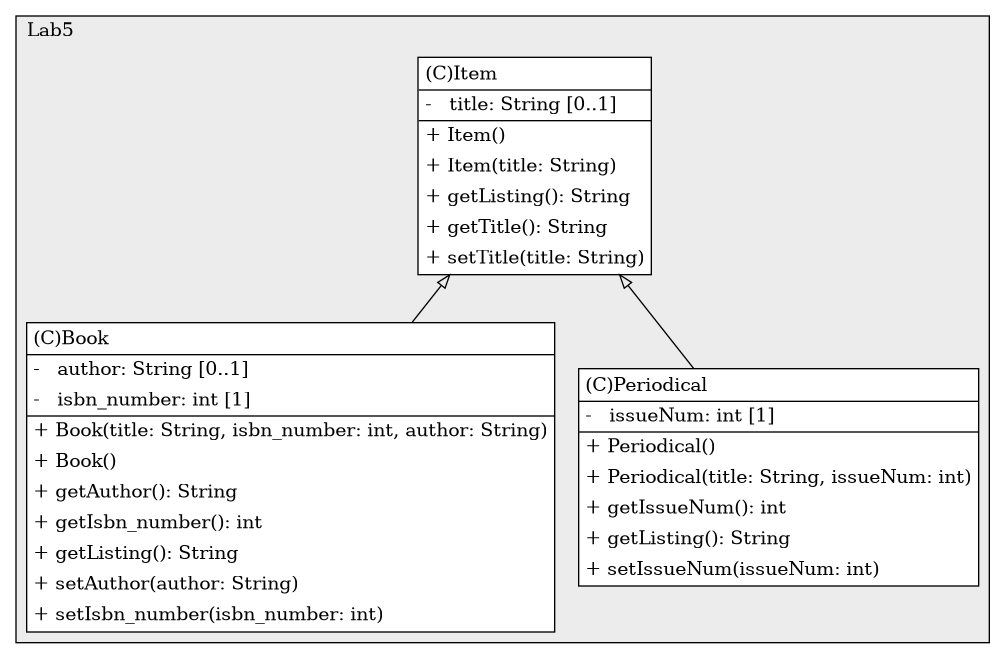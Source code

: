 @startuml

/' diagram meta data start
config=StructureConfiguration;
{
  "projectClassification": {
    "searchMode": "OpenProject", // OpenProject, AllProjects
    "includedProjects": "",
    "pathEndKeywords": "*.impl",
    "isClientPath": "",
    "isClientName": "",
    "isTestPath": "",
    "isTestName": "",
    "isMappingPath": "",
    "isMappingName": "",
    "isDataAccessPath": "",
    "isDataAccessName": "",
    "isDataStructurePath": "",
    "isDataStructureName": "",
    "isInterfaceStructuresPath": "",
    "isInterfaceStructuresName": "",
    "isEntryPointPath": "",
    "isEntryPointName": "",
    "treatFinalFieldsAsMandatory": false
  },
  "graphRestriction": {
    "classPackageExcludeFilter": "",
    "classPackageIncludeFilter": "",
    "classNameExcludeFilter": "Driver",
    "classNameIncludeFilter": "",
    "methodNameExcludeFilter": "",
    "methodNameIncludeFilter": "",
    "removeByInheritance": "", // inheritance/annotation based filtering is done in a second step
    "removeByAnnotation": "",
    "removeByClassPackage": "", // cleanup the graph after inheritance/annotation based filtering is done
    "removeByClassName": "",
    "cutMappings": false,
    "cutEnum": true,
    "cutTests": false,
    "cutClient": true,
    "cutDataAccess": false,
    "cutInterfaceStructures": false,
    "cutDataStructures": false,
    "cutGetterAndSetter": false,
    "cutConstructors": false
  },
  "graphTraversal": {
    "forwardDepth": 6,
    "backwardDepth": 6,
    "classPackageExcludeFilter": "",
    "classPackageIncludeFilter": "",
    "classNameExcludeFilter": "",
    "classNameIncludeFilter": "",
    "methodNameExcludeFilter": "",
    "methodNameIncludeFilter": "",
    "hideMappings": false,
    "hideDataStructures": false,
    "hidePrivateMethods": true,
    "hideInterfaceCalls": true, // indirection: implementation -> interface (is hidden) -> implementation
    "onlyShowApplicationEntryPoints": false, // root node is included
    "useMethodCallsForStructureDiagram": "ForwardOnly" // ForwardOnly, BothDirections, No
  },
  "details": {
    "aggregation": "GroupByClass", // ByClass, GroupByClass, None
    "showClassGenericTypes": true,
    "showMethods": true,
    "showMethodParameterNames": true,
    "showMethodParameterTypes": true,
    "showMethodReturnType": true,
    "showPackageLevels": 2,
    "showDetailedClassStructure": true
  },
  "rootClass": "Labs.Lab5.Book",
  "extensionCallbackMethod": "" // qualified.class.name#methodName - signature: public static String method(String)
}
diagram meta data end '/



digraph g {
    rankdir="TB"
    splines=polyline
    

'nodes 
subgraph cluster_2360424 { 
   	label=Lab5
	labeljust=l
	fillcolor="#ececec"
	style=filled
   
   Book1739534512[
	label=<<TABLE BORDER="1" CELLBORDER="0" CELLPADDING="4" CELLSPACING="0">
<TR><TD ALIGN="LEFT" >(C)Book</TD></TR>
<HR/>
<TR><TD ALIGN="LEFT" >-   author: String [0..1]</TD></TR>
<TR><TD ALIGN="LEFT" >-   isbn_number: int [1]</TD></TR>
<HR/>
<TR><TD ALIGN="LEFT" >+ Book(title: String, isbn_number: int, author: String)</TD></TR>
<TR><TD ALIGN="LEFT" >+ Book()</TD></TR>
<TR><TD ALIGN="LEFT" >+ getAuthor(): String</TD></TR>
<TR><TD ALIGN="LEFT" >+ getIsbn_number(): int</TD></TR>
<TR><TD ALIGN="LEFT" >+ getListing(): String</TD></TR>
<TR><TD ALIGN="LEFT" >+ setAuthor(author: String)</TD></TR>
<TR><TD ALIGN="LEFT" >+ setIsbn_number(isbn_number: int)</TD></TR>
</TABLE>>
	style=filled
	margin=0
	shape=plaintext
	fillcolor="#FFFFFF"
];

Item1739534512[
	label=<<TABLE BORDER="1" CELLBORDER="0" CELLPADDING="4" CELLSPACING="0">
<TR><TD ALIGN="LEFT" >(C)Item</TD></TR>
<HR/>
<TR><TD ALIGN="LEFT" >-   title: String [0..1]</TD></TR>
<HR/>
<TR><TD ALIGN="LEFT" >+ Item()</TD></TR>
<TR><TD ALIGN="LEFT" >+ Item(title: String)</TD></TR>
<TR><TD ALIGN="LEFT" >+ getListing(): String</TD></TR>
<TR><TD ALIGN="LEFT" >+ getTitle(): String</TD></TR>
<TR><TD ALIGN="LEFT" >+ setTitle(title: String)</TD></TR>
</TABLE>>
	style=filled
	margin=0
	shape=plaintext
	fillcolor="#FFFFFF"
];

Periodical1739534512[
	label=<<TABLE BORDER="1" CELLBORDER="0" CELLPADDING="4" CELLSPACING="0">
<TR><TD ALIGN="LEFT" >(C)Periodical</TD></TR>
<HR/>
<TR><TD ALIGN="LEFT" >-   issueNum: int [1]</TD></TR>
<HR/>
<TR><TD ALIGN="LEFT" >+ Periodical()</TD></TR>
<TR><TD ALIGN="LEFT" >+ Periodical(title: String, issueNum: int)</TD></TR>
<TR><TD ALIGN="LEFT" >+ getIssueNum(): int</TD></TR>
<TR><TD ALIGN="LEFT" >+ getListing(): String</TD></TR>
<TR><TD ALIGN="LEFT" >+ setIssueNum(issueNum: int)</TD></TR>
</TABLE>>
	style=filled
	margin=0
	shape=plaintext
	fillcolor="#FFFFFF"
];
} 

'edges    
Item1739534512 -> Book1739534512[arrowhead=none, arrowtail=empty, dir=both];
Item1739534512 -> Periodical1739534512[arrowhead=none, arrowtail=empty, dir=both];
    
}
@enduml
